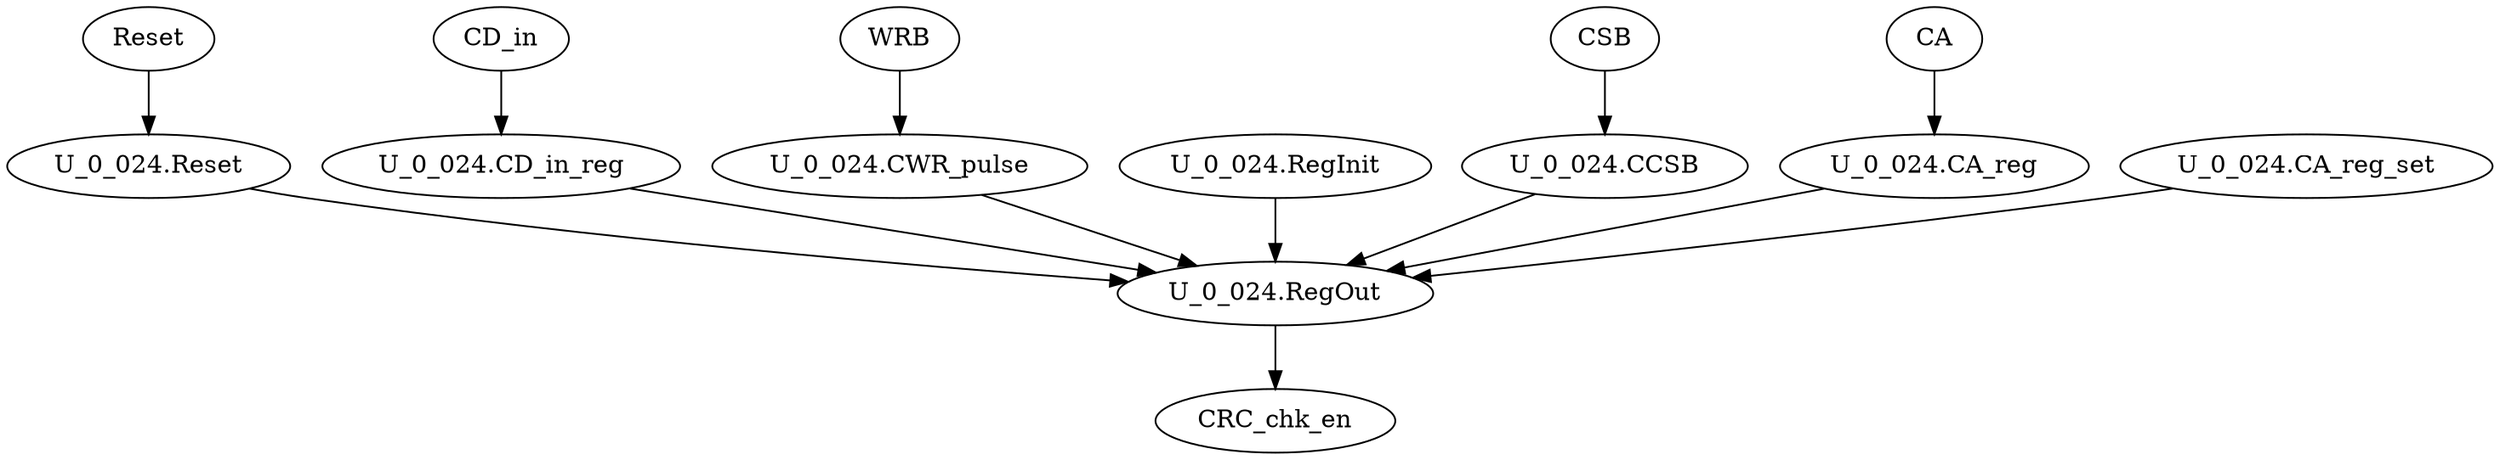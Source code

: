 strict digraph "" {
	Reset	 [complexity=1,
		importance=0.0308170945521,
		rank=0.0308170945521];
	"U_0_024.Reset"	 [complexity=1,
		importance=0.029063591725,
		rank=0.029063591725];
	Reset -> "U_0_024.Reset";
	"U_0_024.CD_in_reg"	 [complexity=2,
		importance=0.0154295925251,
		rank=0.00771479626255];
	"U_0_024.RegOut"	 [complexity=0,
		importance=0.0136486911662,
		rank=0.0];
	"U_0_024.CD_in_reg" -> "U_0_024.RegOut";
	WRB	 [complexity=4,
		importance=0.0171685902472,
		rank=0.00429214756179];
	"U_0_024.CWR_pulse"	 [complexity=4,
		importance=0.01541508742,
		rank=0.00385377185501];
	WRB -> "U_0_024.CWR_pulse";
	"U_0_024.RegInit"	 [complexity=2,
		importance=0.0154021939933,
		rank=0.00770109699667];
	"U_0_024.RegInit" -> "U_0_024.RegOut";
	"U_0_024.CCSB"	 [complexity=4,
		importance=0.01541508742,
		rank=0.00385377185501];
	"U_0_024.CCSB" -> "U_0_024.RegOut";
	CD_in	 [complexity=2,
		importance=0.0171830953522,
		rank=0.00859154767611];
	CD_in -> "U_0_024.CD_in_reg";
	CA	 [complexity=4,
		importance=0.0171685902472,
		rank=0.00429214756179];
	"U_0_024.CA_reg"	 [complexity=4,
		importance=0.01541508742,
		rank=0.00385377185501];
	CA -> "U_0_024.CA_reg";
	"U_0_024.CA_reg_set"	 [complexity=4,
		importance=0.0154021939933,
		rank=0.00385054849833];
	"U_0_024.CA_reg_set" -> "U_0_024.RegOut";
	"U_0_024.CA_reg" -> "U_0_024.RegOut";
	CSB	 [complexity=4,
		importance=0.0171685902472,
		rank=0.00429214756179];
	CSB -> "U_0_024.CCSB";
	CRC_chk_en	 [complexity=0,
		importance=0.00571852560641,
		rank=0.0];
	"U_0_024.RegOut" -> CRC_chk_en;
	"U_0_024.Reset" -> "U_0_024.RegOut";
	"U_0_024.CWR_pulse" -> "U_0_024.RegOut";
}
